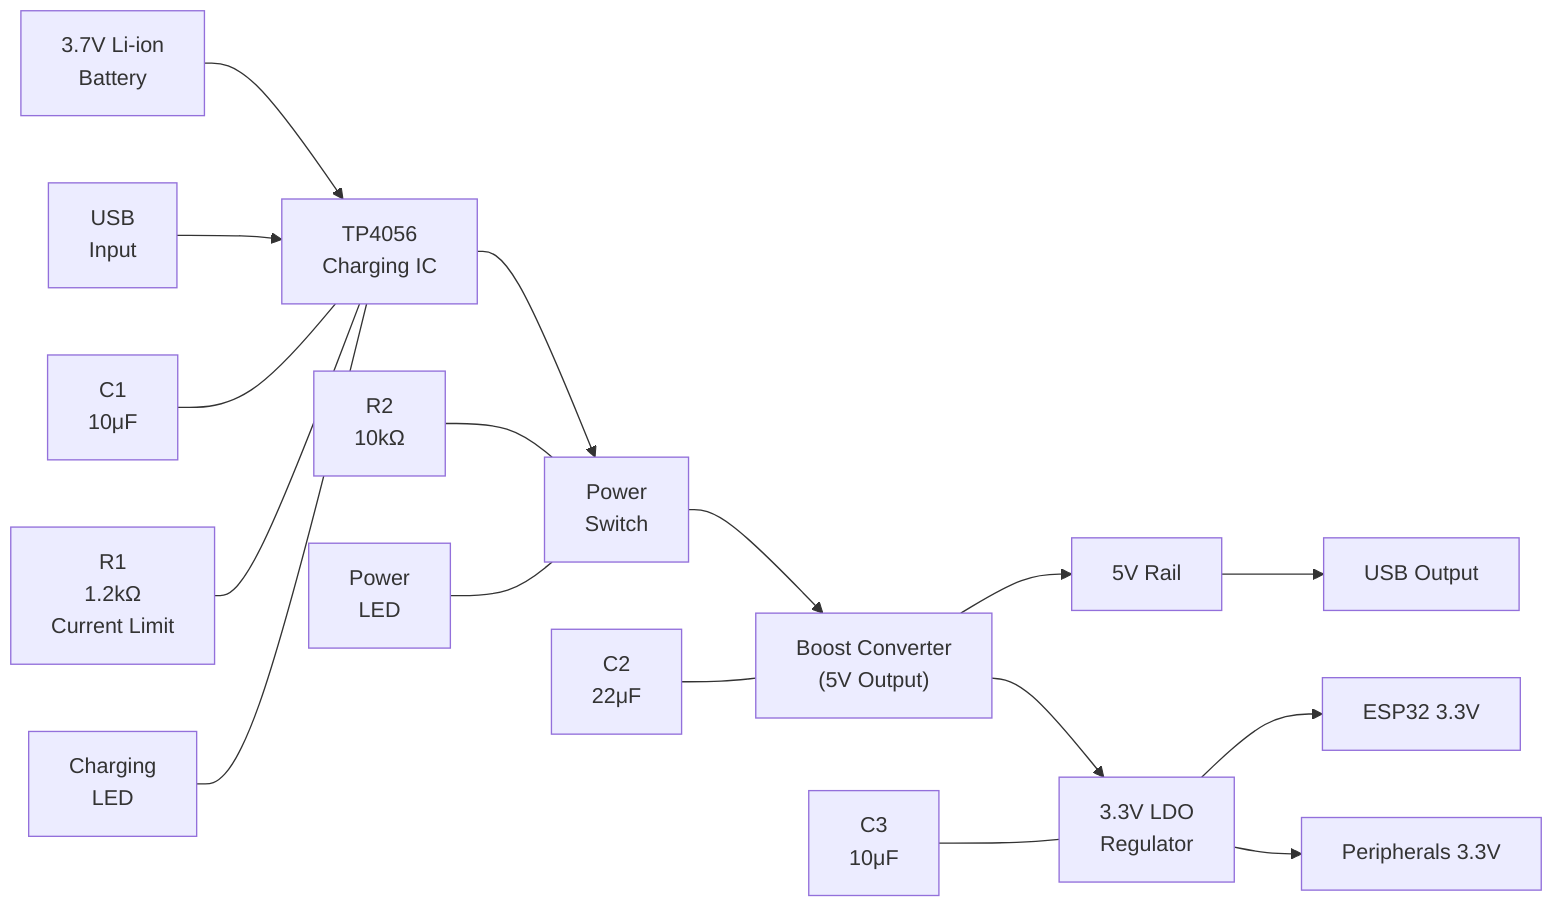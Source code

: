 graph LR
    BATT["3.7V Li-ion\nBattery"] --> TP4056["TP4056\nCharging IC"]
    USB["USB\nInput"] --> TP4056
    
    TP4056 --> SW["Power\nSwitch"]
    SW --> BOOST["Boost Converter\n(5V Output)"]
    
    BOOST --> REG_5V["5V Rail"]
    BOOST --> REG_3V3["3.3V LDO\nRegulator"]
    
    REG_3V3 --> ESP32_3V3["ESP32 3.3V"]
    REG_3V3 --> PERIPH_3V3["Peripherals 3.3V"]
    REG_5V --> USB_OUT["USB Output"]
    
    %% Components
    C1["C1\n10μF"] --- TP4056
    C2["C2\n22μF"] --- BOOST
    C3["C3\n10μF"] --- REG_3V3
    
    R1["R1\n1.2kΩ\nCurrent Limit"] --- TP4056
    R2["R2\n10kΩ"] --- SW
    
    LED1["Charging\nLED"] --- TP4056
    LED2["Power\nLED"] --- SW
